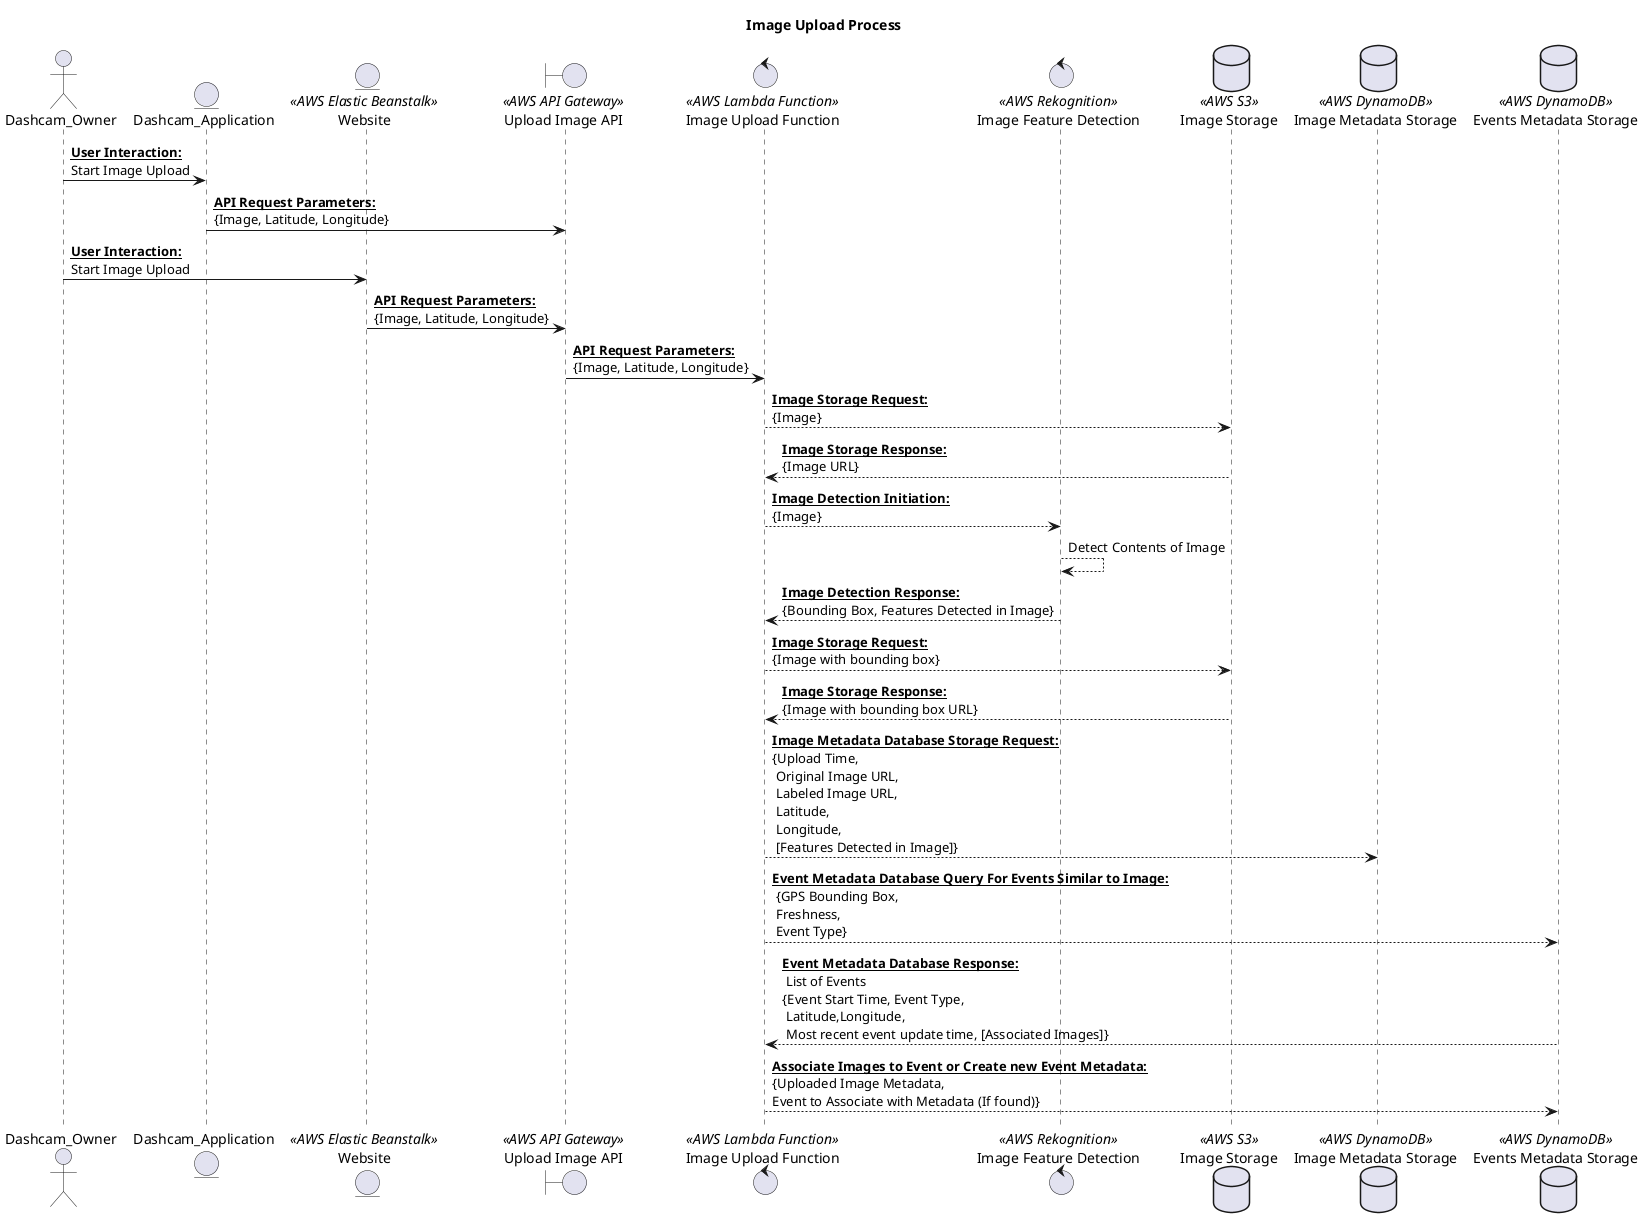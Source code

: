 @startuml
title Image Upload Process

actor       Dashcam_Owner 
entity      Dashcam_Application
entity      "Website" as Website << AWS Elastic Beanstalk>>
boundary    "Upload Image API" as Image_Upload_API << AWS API Gateway >>
control     "Image Upload Function" as Lambda_Upload_Function << AWS Lambda Function >>
control     "Image Feature Detection" as AWS_Rekognition << AWS Rekognition >>
database    "Image Storage" as AWS_S3 << AWS S3 >>
database    "Image Metadata Storage" as Imgs_AWS_DynamoDB << AWS DynamoDB >>
database    "Events Metadata Storage" as Events_AWS_DynamoDB << AWS DynamoDB >>

Dashcam_Owner -> Dashcam_Application: __**User Interaction:**__\nStart Image Upload
Dashcam_Application -> Image_Upload_API: __**API Request Parameters:**__\n{Image, Latitude, Longitude}
Dashcam_Owner -> Website: __**User Interaction:**__\nStart Image Upload
Website -> Image_Upload_API: __**API Request Parameters:**__\n{Image, Latitude, Longitude}
Image_Upload_API -> Lambda_Upload_Function: __**API Request Parameters:**__\n{Image, Latitude, Longitude}
Lambda_Upload_Function --> AWS_S3: __**Image Storage Request:**__\n{Image}
Lambda_Upload_Function <-- AWS_S3: __**Image Storage Response:**__\n{Image URL}
Lambda_Upload_Function --> AWS_Rekognition: __**Image Detection Initiation:**__\n{Image}
AWS_Rekognition --> AWS_Rekognition: Detect Contents of Image
AWS_Rekognition --> Lambda_Upload_Function: __**Image Detection Response:**__\n{Bounding Box, Features Detected in Image}
Lambda_Upload_Function --> AWS_S3: __**Image Storage Request:**__\n{Image with bounding box}
Lambda_Upload_Function <-- AWS_S3: __**Image Storage Response:**__\n{Image with bounding box URL}
Lambda_Upload_Function --> Imgs_AWS_DynamoDB: __**Image Metadata Database Storage Request:**__\n{Upload Time,\n Original Image URL,\n Labeled Image URL,\n Latitude,\n Longitude,\n [Features Detected in Image]}

' Event querying
Lambda_Upload_Function --> Events_AWS_DynamoDB: __**Event Metadata Database Query For Events Similar to Image:**__\n {GPS Bounding Box,\n Freshness,\n Event Type}
Events_AWS_DynamoDB --> Lambda_Upload_Function: __**Event Metadata Database Response:**__\n List of Events\n{Event Start Time, Event Type,\n Latitude,Longitude,\n Most recent event update time, [Associated Images]}
Lambda_Upload_Function --> Events_AWS_DynamoDB: __**Associate Images to Event or Create new Event Metadata:**__ \n{Uploaded Image Metadata, \nEvent to Associate with Metadata (If found)}

@enduml